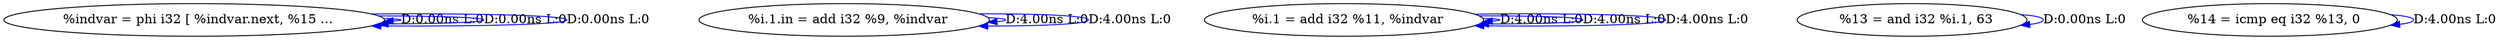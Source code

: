digraph {
Node0x3f8f650[label="  %indvar = phi i32 [ %indvar.next, %15 ..."];
Node0x3f8f650 -> Node0x3f8f650[label="D:0.00ns L:0",color=blue];
Node0x3f8f650 -> Node0x3f8f650[label="D:0.00ns L:0",color=blue];
Node0x3f8f650 -> Node0x3f8f650[label="D:0.00ns L:0",color=blue];
Node0x3f8f730[label="  %i.1.in = add i32 %9, %indvar"];
Node0x3f8f730 -> Node0x3f8f730[label="D:4.00ns L:0",color=blue];
Node0x3f8f730 -> Node0x3f8f730[label="D:4.00ns L:0",color=blue];
Node0x3f8f810[label="  %i.1 = add i32 %11, %indvar"];
Node0x3f8f810 -> Node0x3f8f810[label="D:4.00ns L:0",color=blue];
Node0x3f8f810 -> Node0x3f8f810[label="D:4.00ns L:0",color=blue];
Node0x3f8f810 -> Node0x3f8f810[label="D:4.00ns L:0",color=blue];
Node0x3f8f8f0[label="  %13 = and i32 %i.1, 63"];
Node0x3f8f8f0 -> Node0x3f8f8f0[label="D:0.00ns L:0",color=blue];
Node0x3f8f9d0[label="  %14 = icmp eq i32 %13, 0"];
Node0x3f8f9d0 -> Node0x3f8f9d0[label="D:4.00ns L:0",color=blue];
}
